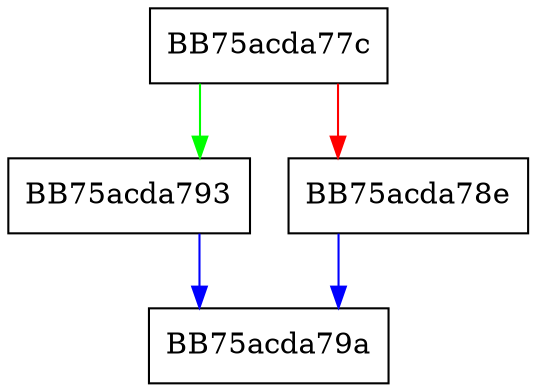 digraph AddItemToRemItemList {
  node [shape="box"];
  graph [splines=ortho];
  BB75acda77c -> BB75acda793 [color="green"];
  BB75acda77c -> BB75acda78e [color="red"];
  BB75acda78e -> BB75acda79a [color="blue"];
  BB75acda793 -> BB75acda79a [color="blue"];
}